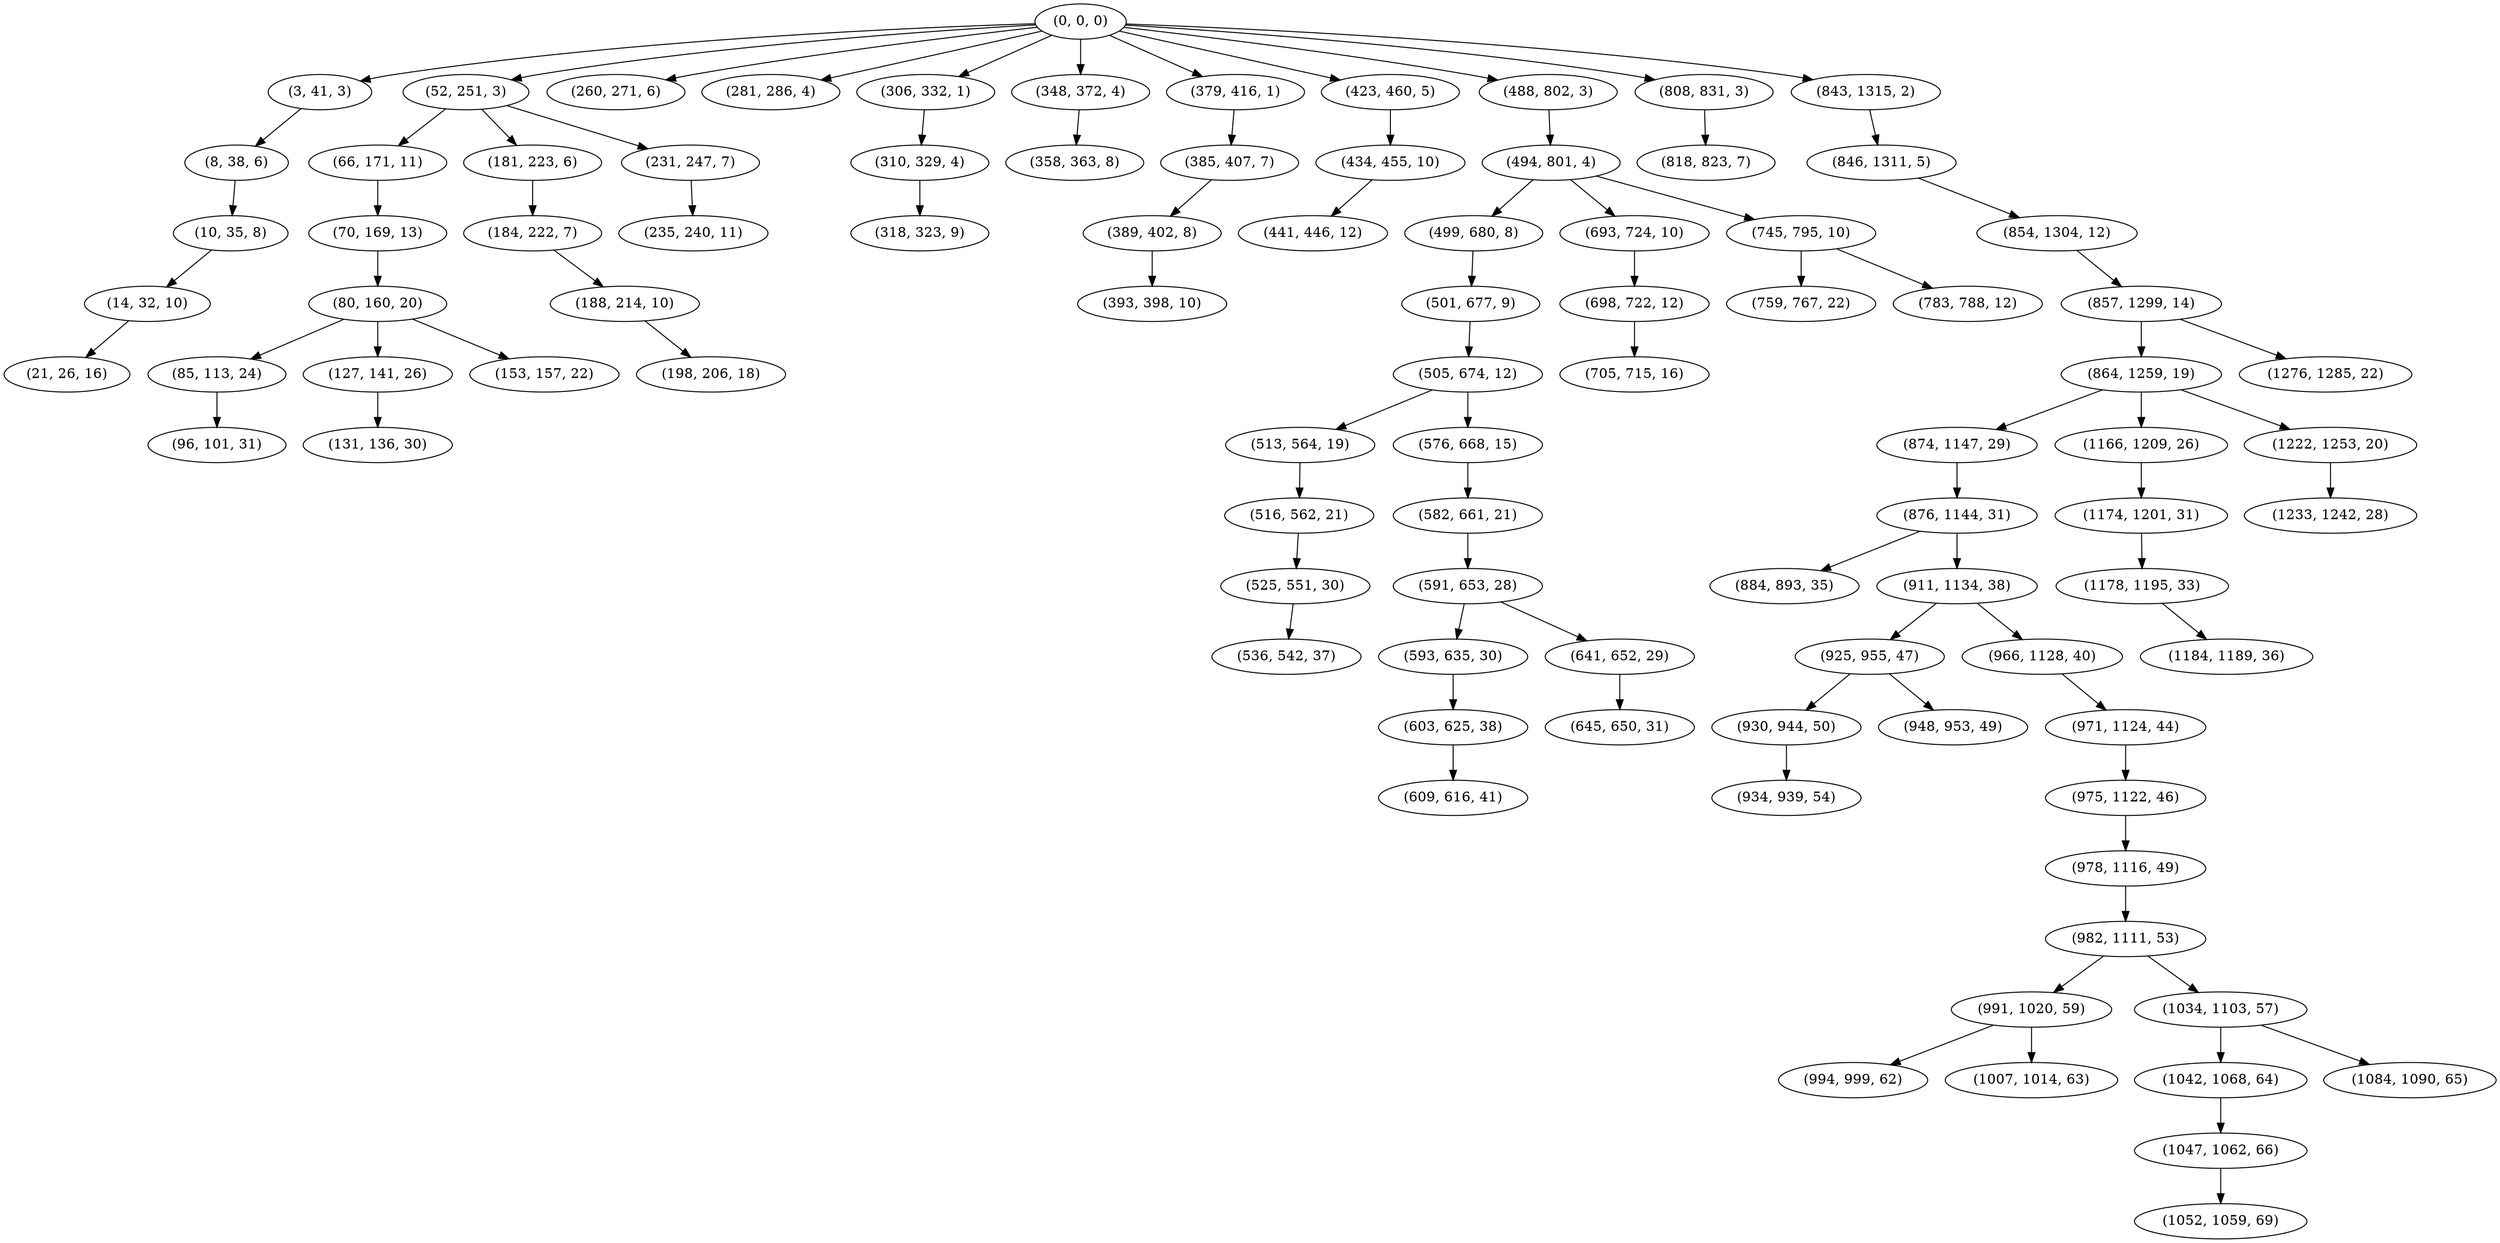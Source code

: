 digraph tree {
    "(0, 0, 0)";
    "(3, 41, 3)";
    "(8, 38, 6)";
    "(10, 35, 8)";
    "(14, 32, 10)";
    "(21, 26, 16)";
    "(52, 251, 3)";
    "(66, 171, 11)";
    "(70, 169, 13)";
    "(80, 160, 20)";
    "(85, 113, 24)";
    "(96, 101, 31)";
    "(127, 141, 26)";
    "(131, 136, 30)";
    "(153, 157, 22)";
    "(181, 223, 6)";
    "(184, 222, 7)";
    "(188, 214, 10)";
    "(198, 206, 18)";
    "(231, 247, 7)";
    "(235, 240, 11)";
    "(260, 271, 6)";
    "(281, 286, 4)";
    "(306, 332, 1)";
    "(310, 329, 4)";
    "(318, 323, 9)";
    "(348, 372, 4)";
    "(358, 363, 8)";
    "(379, 416, 1)";
    "(385, 407, 7)";
    "(389, 402, 8)";
    "(393, 398, 10)";
    "(423, 460, 5)";
    "(434, 455, 10)";
    "(441, 446, 12)";
    "(488, 802, 3)";
    "(494, 801, 4)";
    "(499, 680, 8)";
    "(501, 677, 9)";
    "(505, 674, 12)";
    "(513, 564, 19)";
    "(516, 562, 21)";
    "(525, 551, 30)";
    "(536, 542, 37)";
    "(576, 668, 15)";
    "(582, 661, 21)";
    "(591, 653, 28)";
    "(593, 635, 30)";
    "(603, 625, 38)";
    "(609, 616, 41)";
    "(641, 652, 29)";
    "(645, 650, 31)";
    "(693, 724, 10)";
    "(698, 722, 12)";
    "(705, 715, 16)";
    "(745, 795, 10)";
    "(759, 767, 22)";
    "(783, 788, 12)";
    "(808, 831, 3)";
    "(818, 823, 7)";
    "(843, 1315, 2)";
    "(846, 1311, 5)";
    "(854, 1304, 12)";
    "(857, 1299, 14)";
    "(864, 1259, 19)";
    "(874, 1147, 29)";
    "(876, 1144, 31)";
    "(884, 893, 35)";
    "(911, 1134, 38)";
    "(925, 955, 47)";
    "(930, 944, 50)";
    "(934, 939, 54)";
    "(948, 953, 49)";
    "(966, 1128, 40)";
    "(971, 1124, 44)";
    "(975, 1122, 46)";
    "(978, 1116, 49)";
    "(982, 1111, 53)";
    "(991, 1020, 59)";
    "(994, 999, 62)";
    "(1007, 1014, 63)";
    "(1034, 1103, 57)";
    "(1042, 1068, 64)";
    "(1047, 1062, 66)";
    "(1052, 1059, 69)";
    "(1084, 1090, 65)";
    "(1166, 1209, 26)";
    "(1174, 1201, 31)";
    "(1178, 1195, 33)";
    "(1184, 1189, 36)";
    "(1222, 1253, 20)";
    "(1233, 1242, 28)";
    "(1276, 1285, 22)";
    "(0, 0, 0)" -> "(3, 41, 3)";
    "(0, 0, 0)" -> "(52, 251, 3)";
    "(0, 0, 0)" -> "(260, 271, 6)";
    "(0, 0, 0)" -> "(281, 286, 4)";
    "(0, 0, 0)" -> "(306, 332, 1)";
    "(0, 0, 0)" -> "(348, 372, 4)";
    "(0, 0, 0)" -> "(379, 416, 1)";
    "(0, 0, 0)" -> "(423, 460, 5)";
    "(0, 0, 0)" -> "(488, 802, 3)";
    "(0, 0, 0)" -> "(808, 831, 3)";
    "(0, 0, 0)" -> "(843, 1315, 2)";
    "(3, 41, 3)" -> "(8, 38, 6)";
    "(8, 38, 6)" -> "(10, 35, 8)";
    "(10, 35, 8)" -> "(14, 32, 10)";
    "(14, 32, 10)" -> "(21, 26, 16)";
    "(52, 251, 3)" -> "(66, 171, 11)";
    "(52, 251, 3)" -> "(181, 223, 6)";
    "(52, 251, 3)" -> "(231, 247, 7)";
    "(66, 171, 11)" -> "(70, 169, 13)";
    "(70, 169, 13)" -> "(80, 160, 20)";
    "(80, 160, 20)" -> "(85, 113, 24)";
    "(80, 160, 20)" -> "(127, 141, 26)";
    "(80, 160, 20)" -> "(153, 157, 22)";
    "(85, 113, 24)" -> "(96, 101, 31)";
    "(127, 141, 26)" -> "(131, 136, 30)";
    "(181, 223, 6)" -> "(184, 222, 7)";
    "(184, 222, 7)" -> "(188, 214, 10)";
    "(188, 214, 10)" -> "(198, 206, 18)";
    "(231, 247, 7)" -> "(235, 240, 11)";
    "(306, 332, 1)" -> "(310, 329, 4)";
    "(310, 329, 4)" -> "(318, 323, 9)";
    "(348, 372, 4)" -> "(358, 363, 8)";
    "(379, 416, 1)" -> "(385, 407, 7)";
    "(385, 407, 7)" -> "(389, 402, 8)";
    "(389, 402, 8)" -> "(393, 398, 10)";
    "(423, 460, 5)" -> "(434, 455, 10)";
    "(434, 455, 10)" -> "(441, 446, 12)";
    "(488, 802, 3)" -> "(494, 801, 4)";
    "(494, 801, 4)" -> "(499, 680, 8)";
    "(494, 801, 4)" -> "(693, 724, 10)";
    "(494, 801, 4)" -> "(745, 795, 10)";
    "(499, 680, 8)" -> "(501, 677, 9)";
    "(501, 677, 9)" -> "(505, 674, 12)";
    "(505, 674, 12)" -> "(513, 564, 19)";
    "(505, 674, 12)" -> "(576, 668, 15)";
    "(513, 564, 19)" -> "(516, 562, 21)";
    "(516, 562, 21)" -> "(525, 551, 30)";
    "(525, 551, 30)" -> "(536, 542, 37)";
    "(576, 668, 15)" -> "(582, 661, 21)";
    "(582, 661, 21)" -> "(591, 653, 28)";
    "(591, 653, 28)" -> "(593, 635, 30)";
    "(591, 653, 28)" -> "(641, 652, 29)";
    "(593, 635, 30)" -> "(603, 625, 38)";
    "(603, 625, 38)" -> "(609, 616, 41)";
    "(641, 652, 29)" -> "(645, 650, 31)";
    "(693, 724, 10)" -> "(698, 722, 12)";
    "(698, 722, 12)" -> "(705, 715, 16)";
    "(745, 795, 10)" -> "(759, 767, 22)";
    "(745, 795, 10)" -> "(783, 788, 12)";
    "(808, 831, 3)" -> "(818, 823, 7)";
    "(843, 1315, 2)" -> "(846, 1311, 5)";
    "(846, 1311, 5)" -> "(854, 1304, 12)";
    "(854, 1304, 12)" -> "(857, 1299, 14)";
    "(857, 1299, 14)" -> "(864, 1259, 19)";
    "(857, 1299, 14)" -> "(1276, 1285, 22)";
    "(864, 1259, 19)" -> "(874, 1147, 29)";
    "(864, 1259, 19)" -> "(1166, 1209, 26)";
    "(864, 1259, 19)" -> "(1222, 1253, 20)";
    "(874, 1147, 29)" -> "(876, 1144, 31)";
    "(876, 1144, 31)" -> "(884, 893, 35)";
    "(876, 1144, 31)" -> "(911, 1134, 38)";
    "(911, 1134, 38)" -> "(925, 955, 47)";
    "(911, 1134, 38)" -> "(966, 1128, 40)";
    "(925, 955, 47)" -> "(930, 944, 50)";
    "(925, 955, 47)" -> "(948, 953, 49)";
    "(930, 944, 50)" -> "(934, 939, 54)";
    "(966, 1128, 40)" -> "(971, 1124, 44)";
    "(971, 1124, 44)" -> "(975, 1122, 46)";
    "(975, 1122, 46)" -> "(978, 1116, 49)";
    "(978, 1116, 49)" -> "(982, 1111, 53)";
    "(982, 1111, 53)" -> "(991, 1020, 59)";
    "(982, 1111, 53)" -> "(1034, 1103, 57)";
    "(991, 1020, 59)" -> "(994, 999, 62)";
    "(991, 1020, 59)" -> "(1007, 1014, 63)";
    "(1034, 1103, 57)" -> "(1042, 1068, 64)";
    "(1034, 1103, 57)" -> "(1084, 1090, 65)";
    "(1042, 1068, 64)" -> "(1047, 1062, 66)";
    "(1047, 1062, 66)" -> "(1052, 1059, 69)";
    "(1166, 1209, 26)" -> "(1174, 1201, 31)";
    "(1174, 1201, 31)" -> "(1178, 1195, 33)";
    "(1178, 1195, 33)" -> "(1184, 1189, 36)";
    "(1222, 1253, 20)" -> "(1233, 1242, 28)";
}
